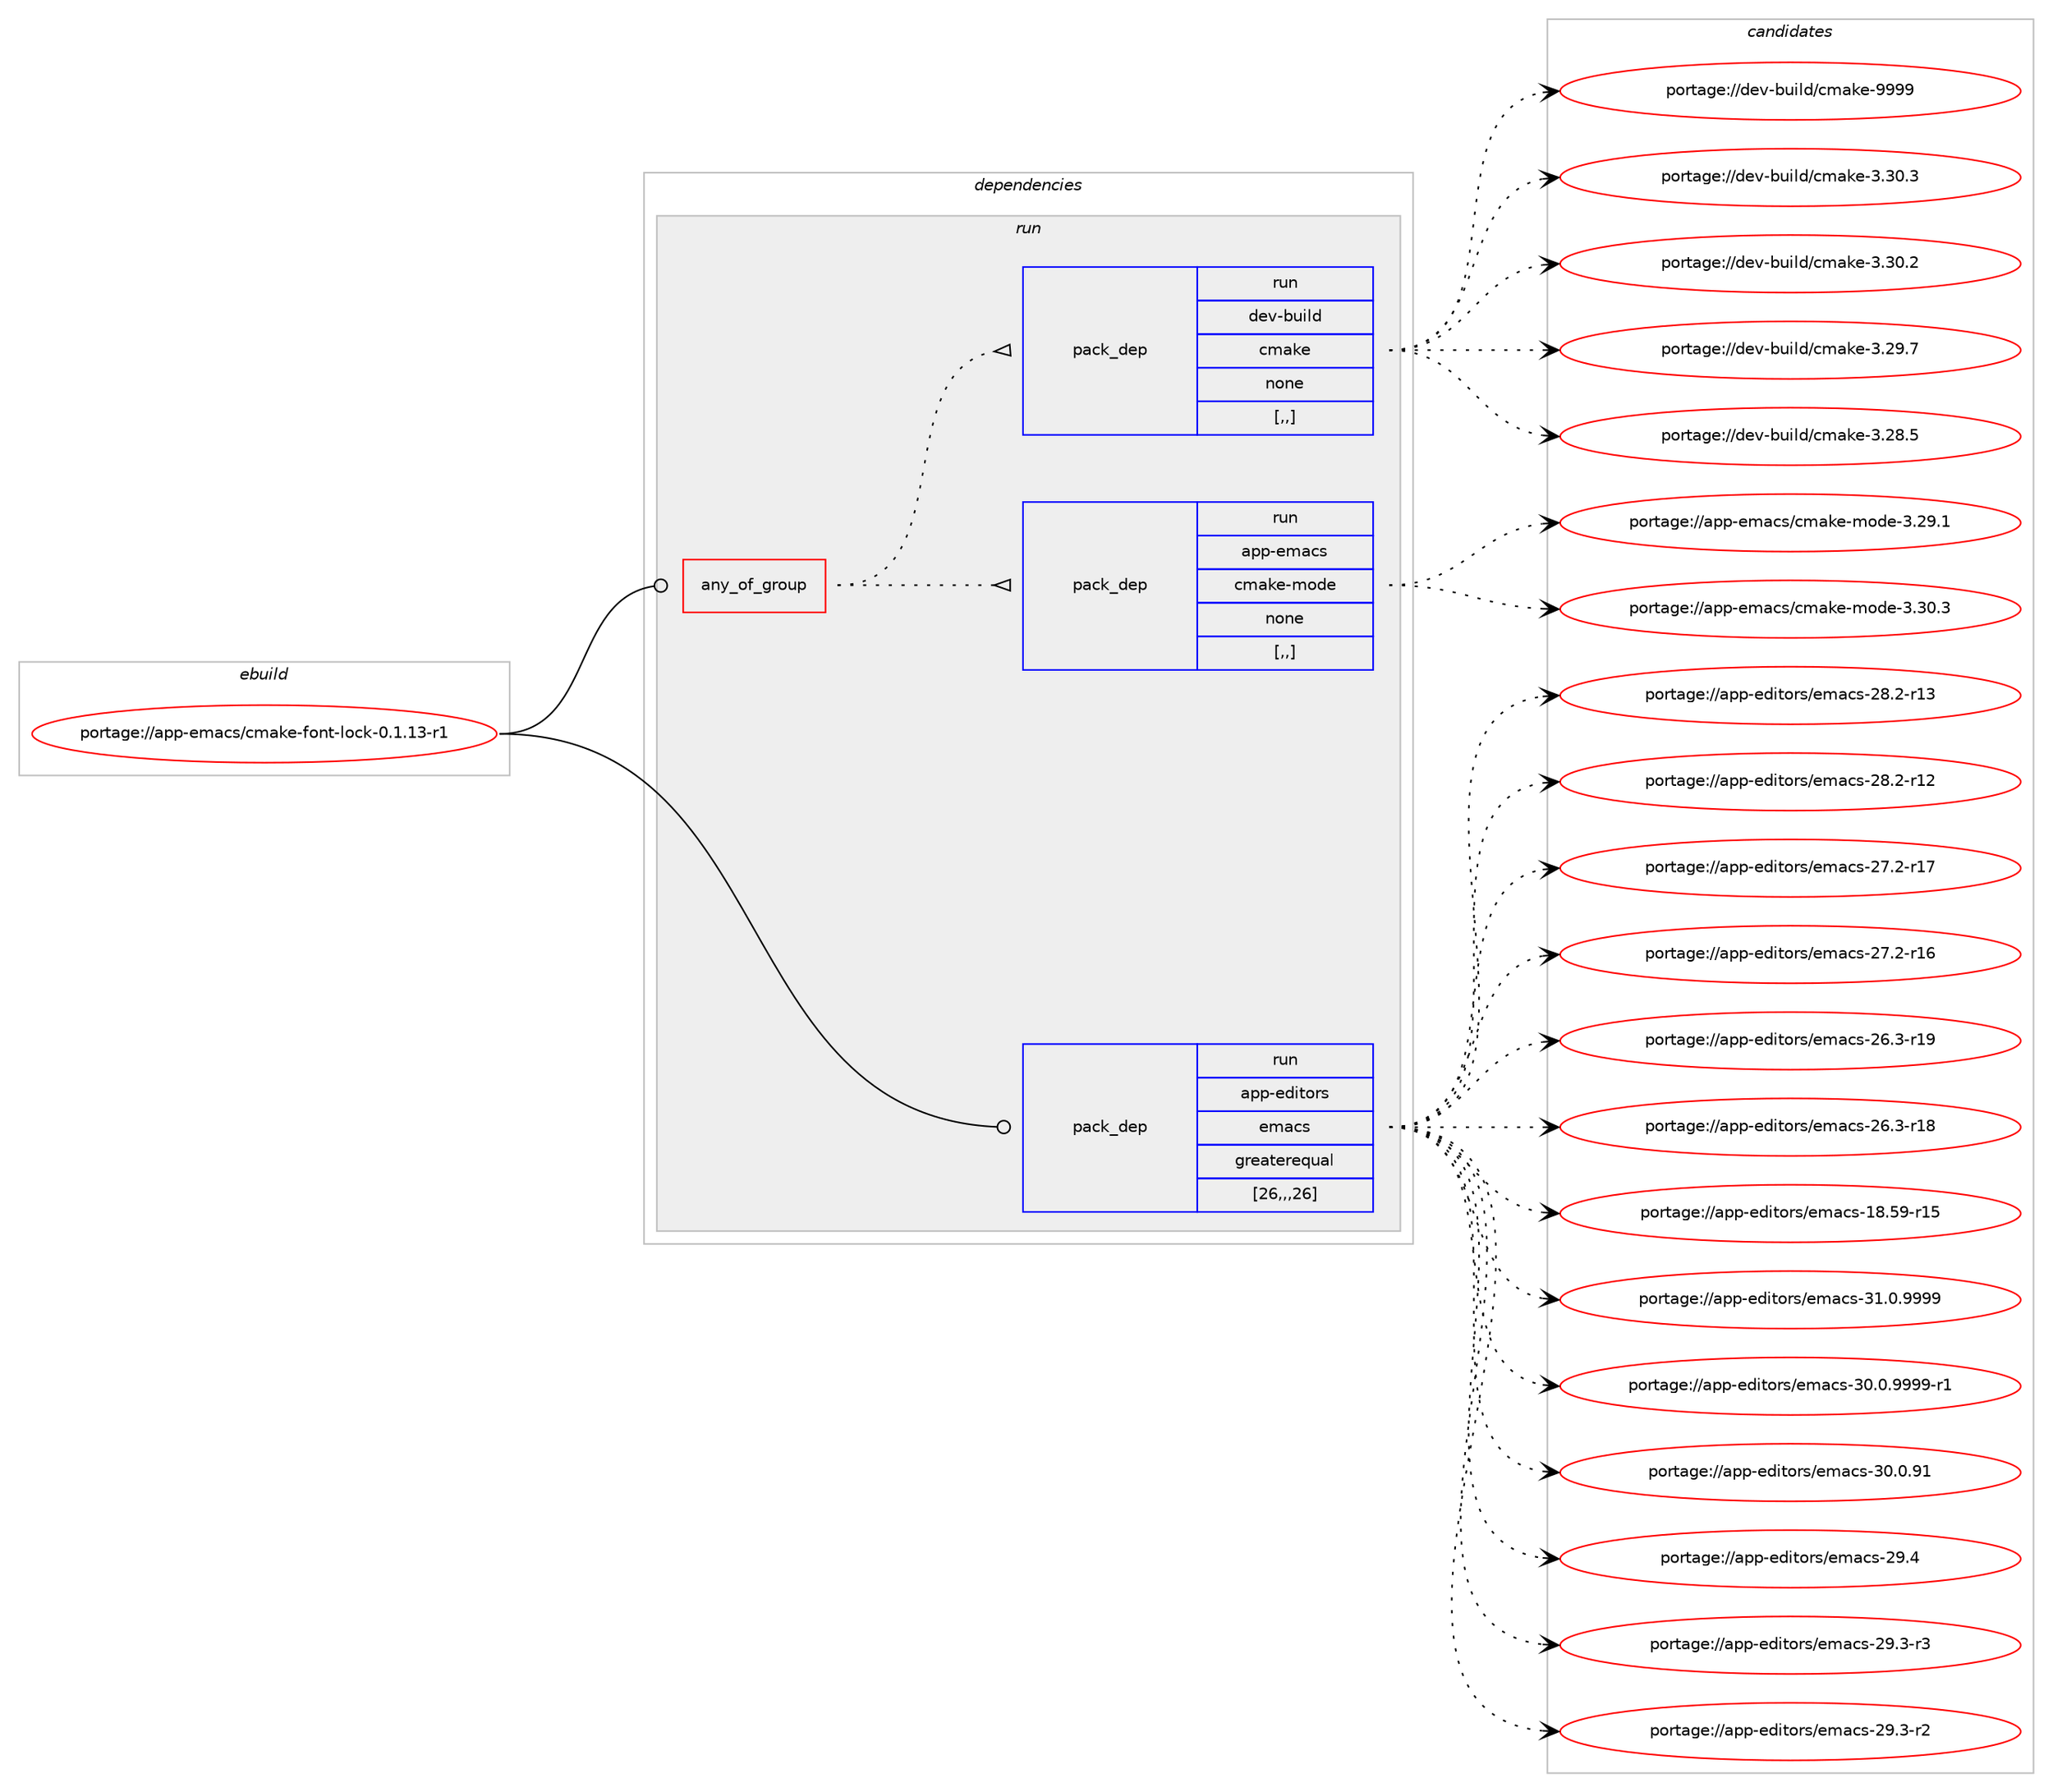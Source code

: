 digraph prolog {

# *************
# Graph options
# *************

newrank=true;
concentrate=true;
compound=true;
graph [rankdir=LR,fontname=Helvetica,fontsize=10,ranksep=1.5];#, ranksep=2.5, nodesep=0.2];
edge  [arrowhead=vee];
node  [fontname=Helvetica,fontsize=10];

# **********
# The ebuild
# **********

subgraph cluster_leftcol {
color=gray;
label=<<i>ebuild</i>>;
id [label="portage://app-emacs/cmake-font-lock-0.1.13-r1", color=red, width=4, href="../app-emacs/cmake-font-lock-0.1.13-r1.svg"];
}

# ****************
# The dependencies
# ****************

subgraph cluster_midcol {
color=gray;
label=<<i>dependencies</i>>;
subgraph cluster_compile {
fillcolor="#eeeeee";
style=filled;
label=<<i>compile</i>>;
}
subgraph cluster_compileandrun {
fillcolor="#eeeeee";
style=filled;
label=<<i>compile and run</i>>;
}
subgraph cluster_run {
fillcolor="#eeeeee";
style=filled;
label=<<i>run</i>>;
subgraph any3480 {
dependency516153 [label=<<TABLE BORDER="0" CELLBORDER="1" CELLSPACING="0" CELLPADDING="4"><TR><TD CELLPADDING="10">any_of_group</TD></TR></TABLE>>, shape=none, color=red];subgraph pack376329 {
dependency516154 [label=<<TABLE BORDER="0" CELLBORDER="1" CELLSPACING="0" CELLPADDING="4" WIDTH="220"><TR><TD ROWSPAN="6" CELLPADDING="30">pack_dep</TD></TR><TR><TD WIDTH="110">run</TD></TR><TR><TD>app-emacs</TD></TR><TR><TD>cmake-mode</TD></TR><TR><TD>none</TD></TR><TR><TD>[,,]</TD></TR></TABLE>>, shape=none, color=blue];
}
dependency516153:e -> dependency516154:w [weight=20,style="dotted",arrowhead="oinv"];
subgraph pack376330 {
dependency516155 [label=<<TABLE BORDER="0" CELLBORDER="1" CELLSPACING="0" CELLPADDING="4" WIDTH="220"><TR><TD ROWSPAN="6" CELLPADDING="30">pack_dep</TD></TR><TR><TD WIDTH="110">run</TD></TR><TR><TD>dev-build</TD></TR><TR><TD>cmake</TD></TR><TR><TD>none</TD></TR><TR><TD>[,,]</TD></TR></TABLE>>, shape=none, color=blue];
}
dependency516153:e -> dependency516155:w [weight=20,style="dotted",arrowhead="oinv"];
}
id:e -> dependency516153:w [weight=20,style="solid",arrowhead="odot"];
subgraph pack376331 {
dependency516156 [label=<<TABLE BORDER="0" CELLBORDER="1" CELLSPACING="0" CELLPADDING="4" WIDTH="220"><TR><TD ROWSPAN="6" CELLPADDING="30">pack_dep</TD></TR><TR><TD WIDTH="110">run</TD></TR><TR><TD>app-editors</TD></TR><TR><TD>emacs</TD></TR><TR><TD>greaterequal</TD></TR><TR><TD>[26,,,26]</TD></TR></TABLE>>, shape=none, color=blue];
}
id:e -> dependency516156:w [weight=20,style="solid",arrowhead="odot"];
}
}

# **************
# The candidates
# **************

subgraph cluster_choices {
rank=same;
color=gray;
label=<<i>candidates</i>>;

subgraph choice376329 {
color=black;
nodesep=1;
choice971121124510110997991154799109971071014510911110010145514651484651 [label="portage://app-emacs/cmake-mode-3.30.3", color=red, width=4,href="../app-emacs/cmake-mode-3.30.3.svg"];
choice971121124510110997991154799109971071014510911110010145514650574649 [label="portage://app-emacs/cmake-mode-3.29.1", color=red, width=4,href="../app-emacs/cmake-mode-3.29.1.svg"];
dependency516154:e -> choice971121124510110997991154799109971071014510911110010145514651484651:w [style=dotted,weight="100"];
dependency516154:e -> choice971121124510110997991154799109971071014510911110010145514650574649:w [style=dotted,weight="100"];
}
subgraph choice376330 {
color=black;
nodesep=1;
choice10010111845981171051081004799109971071014557575757 [label="portage://dev-build/cmake-9999", color=red, width=4,href="../dev-build/cmake-9999.svg"];
choice100101118459811710510810047991099710710145514651484651 [label="portage://dev-build/cmake-3.30.3", color=red, width=4,href="../dev-build/cmake-3.30.3.svg"];
choice100101118459811710510810047991099710710145514651484650 [label="portage://dev-build/cmake-3.30.2", color=red, width=4,href="../dev-build/cmake-3.30.2.svg"];
choice100101118459811710510810047991099710710145514650574655 [label="portage://dev-build/cmake-3.29.7", color=red, width=4,href="../dev-build/cmake-3.29.7.svg"];
choice100101118459811710510810047991099710710145514650564653 [label="portage://dev-build/cmake-3.28.5", color=red, width=4,href="../dev-build/cmake-3.28.5.svg"];
dependency516155:e -> choice10010111845981171051081004799109971071014557575757:w [style=dotted,weight="100"];
dependency516155:e -> choice100101118459811710510810047991099710710145514651484651:w [style=dotted,weight="100"];
dependency516155:e -> choice100101118459811710510810047991099710710145514651484650:w [style=dotted,weight="100"];
dependency516155:e -> choice100101118459811710510810047991099710710145514650574655:w [style=dotted,weight="100"];
dependency516155:e -> choice100101118459811710510810047991099710710145514650564653:w [style=dotted,weight="100"];
}
subgraph choice376331 {
color=black;
nodesep=1;
choice971121124510110010511611111411547101109979911545514946484657575757 [label="portage://app-editors/emacs-31.0.9999", color=red, width=4,href="../app-editors/emacs-31.0.9999.svg"];
choice9711211245101100105116111114115471011099799115455148464846575757574511449 [label="portage://app-editors/emacs-30.0.9999-r1", color=red, width=4,href="../app-editors/emacs-30.0.9999-r1.svg"];
choice97112112451011001051161111141154710110997991154551484648465749 [label="portage://app-editors/emacs-30.0.91", color=red, width=4,href="../app-editors/emacs-30.0.91.svg"];
choice97112112451011001051161111141154710110997991154550574652 [label="portage://app-editors/emacs-29.4", color=red, width=4,href="../app-editors/emacs-29.4.svg"];
choice971121124510110010511611111411547101109979911545505746514511451 [label="portage://app-editors/emacs-29.3-r3", color=red, width=4,href="../app-editors/emacs-29.3-r3.svg"];
choice971121124510110010511611111411547101109979911545505746514511450 [label="portage://app-editors/emacs-29.3-r2", color=red, width=4,href="../app-editors/emacs-29.3-r2.svg"];
choice97112112451011001051161111141154710110997991154550564650451144951 [label="portage://app-editors/emacs-28.2-r13", color=red, width=4,href="../app-editors/emacs-28.2-r13.svg"];
choice97112112451011001051161111141154710110997991154550564650451144950 [label="portage://app-editors/emacs-28.2-r12", color=red, width=4,href="../app-editors/emacs-28.2-r12.svg"];
choice97112112451011001051161111141154710110997991154550554650451144955 [label="portage://app-editors/emacs-27.2-r17", color=red, width=4,href="../app-editors/emacs-27.2-r17.svg"];
choice97112112451011001051161111141154710110997991154550554650451144954 [label="portage://app-editors/emacs-27.2-r16", color=red, width=4,href="../app-editors/emacs-27.2-r16.svg"];
choice97112112451011001051161111141154710110997991154550544651451144957 [label="portage://app-editors/emacs-26.3-r19", color=red, width=4,href="../app-editors/emacs-26.3-r19.svg"];
choice97112112451011001051161111141154710110997991154550544651451144956 [label="portage://app-editors/emacs-26.3-r18", color=red, width=4,href="../app-editors/emacs-26.3-r18.svg"];
choice9711211245101100105116111114115471011099799115454956465357451144953 [label="portage://app-editors/emacs-18.59-r15", color=red, width=4,href="../app-editors/emacs-18.59-r15.svg"];
dependency516156:e -> choice971121124510110010511611111411547101109979911545514946484657575757:w [style=dotted,weight="100"];
dependency516156:e -> choice9711211245101100105116111114115471011099799115455148464846575757574511449:w [style=dotted,weight="100"];
dependency516156:e -> choice97112112451011001051161111141154710110997991154551484648465749:w [style=dotted,weight="100"];
dependency516156:e -> choice97112112451011001051161111141154710110997991154550574652:w [style=dotted,weight="100"];
dependency516156:e -> choice971121124510110010511611111411547101109979911545505746514511451:w [style=dotted,weight="100"];
dependency516156:e -> choice971121124510110010511611111411547101109979911545505746514511450:w [style=dotted,weight="100"];
dependency516156:e -> choice97112112451011001051161111141154710110997991154550564650451144951:w [style=dotted,weight="100"];
dependency516156:e -> choice97112112451011001051161111141154710110997991154550564650451144950:w [style=dotted,weight="100"];
dependency516156:e -> choice97112112451011001051161111141154710110997991154550554650451144955:w [style=dotted,weight="100"];
dependency516156:e -> choice97112112451011001051161111141154710110997991154550554650451144954:w [style=dotted,weight="100"];
dependency516156:e -> choice97112112451011001051161111141154710110997991154550544651451144957:w [style=dotted,weight="100"];
dependency516156:e -> choice97112112451011001051161111141154710110997991154550544651451144956:w [style=dotted,weight="100"];
dependency516156:e -> choice9711211245101100105116111114115471011099799115454956465357451144953:w [style=dotted,weight="100"];
}
}

}
